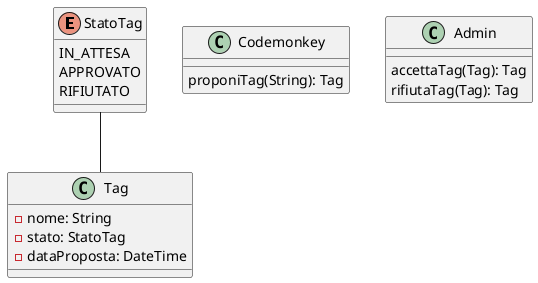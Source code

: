 
@startuml
enum StatoTag{
	IN_ATTESA
	APPROVATO
	RIFIUTATO
}

class Tag{
	- nome: String
	- stato: StatoTag
	- dataProposta: DateTime
}

class Codemonkey {
	proponiTag(String): Tag
}

class Admin {
	accettaTag(Tag): Tag
	rifiutaTag(Tag): Tag
}

StatoTag -- Tag


@enduml